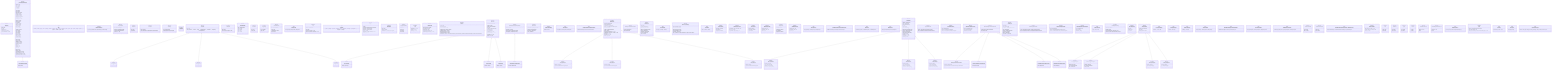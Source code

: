classDiagram
class MenuProp {
  <<interface>>
  name: string
  icon: any
  component: any
  needsReport?: boolean
  openedOnMobile?: boolean
}



class GenericContainerProps {
  <<interface>>
  element?: any
  xxxl?: boolean
  xxl?: boolean
  xl?: boolean
  lg?: boolean
  sm?: boolean
  full?: boolean
  horizontal?: boolean
  vertical?: boolean
  rounded?: boolean
  colorless?: boolean
  transparent?: boolean
  primary?: boolean
  secondary?: boolean
  tertiary?: boolean
  black?: boolean
  red?: boolean
  orange?: boolean
  amber?: boolean
  yellow?: boolean
  lime?: boolean
  green?: boolean
  emerald?: boolean
  teal?: boolean
  cyan?: boolean
  sky?: boolean
  blue?: boolean
  indigo?: boolean
  violet?: boolean
  purple?: boolean
  fuchsia?: boolean
  pink?: boolean
  rose?: boolean
  clickable?: boolean
  focusable?: boolean
  disabled?: boolean
  svg?: any
  leftSvg?: any
  rightSvg?: any
  src?: string
  leftSrc?: string
  rightSrc?: string
  containerClasses?: string
  illustrationClasses?: string
  leftIllustrationClasses?: string
  rightIllustrationClasses?: string
}



class GenericIllustrationProps {
  <<interface>>
  right?: boolean
}

GenericContainerProps <|-- GenericIllustrationProps

class Color {
  <<type>>
  | 'black'   | 'white'   | 'gray'   | 'red'   | 'orange'   | 'amber'   | 'yellow'   | 'lime'   | 'green'   | 'emerald'   | 'teal'   | 'cyan'   | 'sky'   | 'blue'   | 'indigo'   | 'violet'   | 'purple'   | 'fuchsia'   | 'pink'   | 'rose'
}



class MathNumberObject {
  <<interface>>
  [key: string]: MathNumber | MathNumber[] | MathNumber[][]
}



class ComputedData {
  <<interface>>
  raw: MathNumberObject
  parameters: MathNumberObject
  computed: MathNumberObject
  compute: #40;#41; =#62; void
}



class DataLabel {
  <<interface>>
  name: string
  unit: MathUnit
}



class DataValue {
  <<interface>>
  label: DataLabel
  value: MathNumber | MathNumber[] | MathNumber[][]
}



class BaseDrop {
  <<interface>>
  data: ComputedData
  additionnalFields: MachineField[]
}



class JSONDrop {
  <<interface>>

}



class BaseField {
  <<interface>>
  label: string
  value: | boolean     | number     | string     | SlidableNumber     | DateValue     | LongString     | SelectableString
}



class JSONField {
  <<interface>>
  label: string
  value: boolean | number | string
}



class SlidableNumber {
  <<interface>>
  kind: 'slidableNumber'
  value: number
  step: number
  min: number
  max: number
}



class DateValue {
  <<interface>>
  kind: 'date'
  value: string
}



class LongString {
  <<interface>>
  kind: 'longString'
  value: string
}



class SelectableString {
  <<interface>>
  kind: 'selectableString'
  value: string
  possibleValues: string[]
  strict: boolean
}



class HeavydynField {
  <<interface>>

}

BaseField <|-- HeavydynField

class MaxidynField {
  <<interface>>

}

BaseField <|-- MaxidynField

class MinidynField {
  <<interface>>

}

BaseField <|-- MinidynField

class MachineField {
  <<type>>
  HeavydynField | MaxidynField | MinidynField
}



class Icon {
  <<interface>>
  element: HTMLElement
  color: string
  setText: #40;text: string#41; =#62; void
  setIcon: #40;iconName: IconName#41; =#62; void
}



class IconName {
  <<type>>
  | 'circle'   | 'triangle'   | 'square'   | 'rhombus'   | 'flare'   | 'pentagon'   | 'hexagon'   | 'hexagonAlt'   | 'heptagon'   | 'octagon'
}



class Image {
  <<interface>>
  id: string
  sourceData: mapboxgl.ImageSourceRaw
  markerNW: mapboxgl.Marker
  markerSE: mapboxgl.Marker
  opacity: number
  addToMap: #40;isVisible: boolean#41; =#62; void
  remove: #40;#41; =#62; void
}



class JSONImage {
  <<interface>>
  name: string
  opacity?: number
  coordinates?: #123;     nw: LngLat     se: LngLat   #125;
}



class ImageCoordinates {
  <<interface>>
  tl: XYCoord
  tr: XYCoord
  bl: XYCoord
  br: XYCoord
}



class Line {
  <<interface>>
  addToMap: #40;#41; =#62; void
  update: #40;#41; =#62; void
  remove: #40;#41; =#62; void
}



class MathNumber {
  <<interface>>
  value: math.Unit | number
  unit: MathUnit | string
  displayString: string
  displayStringWithUnit: string
  updateDisplayedStrings: #40;#41; =#62; void
}



class MathUnit {
  <<interface>>
  name: string
  currentUnit: string
  currentPrecision: number
  possibleSettings: [string, number][]
  possiblePrecisions: number[]
  minDisplayedValue?: number
  maxDisplayedValue?: number
  thresholds?: #123;     selected: PredefinedThreshold | CustomThreshold | null     list: PredefinedThreshold[]     // custom: CustomThreshold   #125;
}



class BasePoint {
  <<interface>>
  machine: MachineName
  number: number
  marker: mapboxgl.Marker
  icon: Icon
  settings: JSONPointSettings
  zone: Zone | null
  data: DataValue[]
  updateText: #40;#41; =#62; void
  updateVisibility: #40;#41; =#62; void
  addToMap: #40;#41; =#62; void
  remove: #40;#41; =#62; void
}



class BasePointCreatorParameters {
  <<interface>>
  machine: MachineName
}

MachinePointCreatorParameters <|-- BasePointCreatorParameters

class JSONPoint {
  <<interface>>
  coordinates: mapboxgl.LngLatLike
  settings: JSONPointSettings
  informations: JSONField[]
  drops: JSONDrop[]
}



class JSONPointSettings {
  <<interface>>
  isVisible: boolean
}



class HeavydynPoint {
  <<interface>>
  machine: 'Heavydyn'
}

BasePoint <|-- HeavydynPoint

class MaxidynPoint {
  <<interface>>
  machine: 'Maxidyn'
}

BasePoint <|-- MaxidynPoint

class MinidynPoint {
  <<interface>>
  machine: 'Minidyn'
}

BasePoint <|-- MinidynPoint

class MachinePoint {
  <<type>>
  HeavydynPoint | MaxidynPoint | MinidynPoint
}



class PartialMachinePoint~MachinePoint~ {
  <<type>>
  PartialExtendedObject#60;   BasePoint,   MachinePoint #62;
}



class MachinePointCreatorParameters {
  <<interface>>
  number: number
  iconName: IconName
  projectSettings: JSONProjectSettings
  reportSettings: JSONReportSettings
}



class BaseProject {
  <<interface>>
  machine: MachineName
  name: MachineField
  informations: MachineField[]
  reports: SelectableList#60;MachineReport#62;
  units: MachineUnits
  settings: JSONProjectSettings
  images: Image[]
  refreshLinesAndImages: #40;#41; =#62; void
  setMapStyle: #40;styleIndex: number#41; =#62; void
  fitOnMap: #40;#41; =#62; void
  addToMap: #40;#41; =#62; void
  remove: #40;#41; =#62; void
}



class BaseProjectCreatorParameters {
  <<interface>>
  machine: MachineName
  units: MachineUnits
}



class JSONProject {
  <<interface>>
  name: string
  machine: MachineName
  selectedReport?: number
  settings: JSONProjectSettings
  images: JSONImage[]
  informations: JSONField[]
  reports: JSONReport[]
  units: JSONUnits
}



class MachineName {
  <<type>>
  'Heavydyn' | 'Maxidyn' | 'Minidyn'
}



class JSONProjectSettings {
  <<interface>>
  arePointsVisible: boolean
  arePointsLinked: boolean
  arePointsLocked: boolean
  areImagesVisible: boolean
  pointsState: PointsState
  map: #123;     styleIndex: number     coordinates?: LngLat     zoom?: number   #125;
}



class PointsState {
  <<type>>
  'value' | 'number' | 'nothing'
}



class HeavydynProject {
  <<interface>>
  machine: 'Heavydyn'
  reports: SelectableList#60;HeavydynReport#62;
}

BaseProject <|-- HeavydynProject

class HeavydynUnits {
  <<interface>>
  deformation: MathUnit
  load: MathUnit
  temperature: MathUnit
}



class JSONHeavydynUnits {
  <<interface>>
  deformation: 'mm' | '1/100 mm' | 'um'
  load: 'N' | 'kN' | 'lbs'
  temperature: 'degC' | 'degF' | 'K'
}



class MaxidynProject {
  <<interface>>
  machine: 'Maxidyn'
  reports: SelectableList#60;MaxidynReport#62;
}

BaseProject <|-- MaxidynProject

class MaxidynUnits {
  <<interface>>
  modulus: MathUnit
  deformation: MathUnit
  load: MathUnit
}



class JSONMaxidynUnits {
  <<interface>>
  modulus: 'MPa' | 'kN'
  deformation: 'mm' | 'um'
  load: 'N' | 'kN'
}



class MinidynProject {
  <<interface>>
  machine: 'Minidyn'
  reports: SelectableList#60;MinidynReport#62;
}

BaseProject <|-- MinidynProject

class MinidynUnits {
  <<interface>>
  modulus: MathUnit
  deformation: MathUnit
  load: MathUnit
  temperature: MathUnit
}



class JSONMinidynUnits {
  <<interface>>
  modulus: 'MPa' | 'kN'
  deformation: 'mm' | 'um'
  load: 'N' | 'kN'
}



class MachineProject {
  <<type>>
  HeavydynProject | MaxidynProject | MinidynProject
}



class PartialMachineProject~MachineProject~ {
  <<type>>
  PartialExtendedObject#60;   BaseProject,   MachineProject #62;
}



class JSONUnits {
  <<type>>
  JSONHeavydynUnits | JSONMaxidynUnits | JSONMinidynUnits
}



class MachineUnits {
  <<type>>
  HeavydynUnits | MaxidynUnits | MinidynUnits
}



class BaseReport {
  <<interface>>
  machine: MachineName
  name: MachineField
  points: MachinePoint[]
  line: Line
  zones: Zone[]
  screenshots: string[]
  dataLabels: ReportDataLabels
  settings: JSONReportSettings
  platform: MachineField[]
  informations: MachineField[]
  isOnMap: boolean
  fitOnMap: #40;#41; =#62; void
  addToMap: #40;#41; =#62; void
  remove: #40;#41; =#62; void
}



class ReportDataLabels {
  <<interface>>
  groups: SelectableList#60;GroupedDataLabels#62;
  table: SelectableList#60;TableDataLabelsParameters#62;
}



class GroupedDataLabels {
  <<interface>>
  from: DataLabelsFrom
  choices: SelectableList#60;DataLabel#62;
  indexes?: SelectableList#60;MachineDropIndex#62;
}



class TableDataLabelsParameters {
  <<interface>>
  group: GroupedDataLabels
  index?: MachineDropIndex
  dataLabels: DataLabel[]
}



class BaseReportCreatorParameters {
  <<interface>>
  machine: MachineName
  groupedDataLabels: SelectableList#60;GroupedDataLabels#62;
}

MachineReportCreatorParameters <|-- BaseReportCreatorParameters

class JSONReport {
  <<interface>>
  name: string
  points: JSONPoint[]
  dataLabels: JSONReportDataLabels
  zones: JSONZone[]
  settings: JSONReportSettings
  screenshots: number[]
  platform: JSONField[]
  informations: JSONField[]
}



class JSONReportDataLabels {
  <<interface>>
  groups: SelectableList#60;number, JSONGroupedDataLabels#62;
  table: SelectableList#60;number, JSONTableDataLabelsParameters#62;
}



class JSONGroupedDataLabels {
  <<interface>>
  from: DataLabelsFrom
  choices: SelectableOptionalList#60;number, string#62;
  indexes?: SelectableList#60;number, MachineDropIndex#62;
}



class JSONTableDataLabelsParameters {
  <<interface>>
  from: DataLabelsFrom
  index?: number
  dataLabels: string[]
}



class DataLabelsFrom {
  <<type>>
  'Drop' | 'Test' | 'Zone'
}



class JSONReportSettings {
  <<interface>>
  iconName: IconName
  isVisible: boolean
  selectedColorization: 'Threshold' | 'Zone'
  threshold: #123;     colors: ThresholdColors     custom: #123;#125;   #125;
}



class ThresholdColors {
  <<interface>>
  low: Color
  middle: Color
  high: Color
}



class BaseDropIndex {
  <<interface>>
  machine: MachineName
  type: string
  displayedIndex: number
}



class HeavydynReport {
  <<interface>>
  machine: 'Heavydyn'
  points: HeavydynPoint[]
  platform: HeavydynField[]
  informations: HeavydynField[]
}

BaseReport <|-- HeavydynReport

class HeavydynReportCreatorParameters {
  <<interface>>
  units: HeavydynUnits
}

MachineReportCreatorParameters <|-- HeavydynReportCreatorParameters

class HeavydynDropType {
  <<type>>
  'Distance' | 'Load' | 'Time'
}



class HeavydynDropIndex {
  <<interface>>
  machine: 'Heavydyn'
  type: HeavydynDropType
  value: MathNumber
}

BaseDropIndex <|-- HeavydynDropIndex

class JSONHeavydynDropIndex {
  <<interface>>
  machine: 'Heavydyn'
  type: HeavydynDropType
  value: number
}

BaseDropIndex <|-- JSONHeavydynDropIndex

class MaxidynReport {
  <<interface>>
  machine: 'Maxidyn'
  points: MaxidynPoint[]
  platform: MaxidynField[]
  informations: MaxidynField[]
}

BaseReport <|-- MaxidynReport

class MaxidynReportCreatorParameters {
  <<interface>>
  units: MaxidynUnits
}

MachineReportCreatorParameters <|-- MaxidynReportCreatorParameters

class MaxidynDropType {
  <<type>>
  'Training' | 'Averaging'
}



class MaxidynDropIndex {
  <<interface>>
  machine: 'Maxidyn'
  type: MaxidynDropType
}

BaseDropIndex <|-- MaxidynDropIndex

class MinidynReport {
  <<interface>>
  machine: 'Minidyn'
  points: MinidynPoint[]
  platform: MinidynField[]
  informations: MinidynField[]
}

BaseReport <|-- MinidynReport

class MinidynReportCreatorParameters {
  <<interface>>
  units: MinidynUnits
}

MachineReportCreatorParameters <|-- MinidynReportCreatorParameters

class MinidynDropType {
  <<type>>
  'Training' | 'Averaging'
}



class MinidynDropIndex {
  <<interface>>
  machine: 'Minidyn'
  type: MinidynDropType
}

BaseDropIndex <|-- MinidynDropIndex

class MachineReport {
  <<type>>
  HeavydynReport | MaxidynReport | MinidynReport
}



class PartialMachineReport~MachineReport~ {
  <<type>>
  PartialExtendedObject#60;   BaseReport,   MachineReport #62;
}



class MachineReportCreatorParameters {
  <<interface>>
  projectSettings: JSONProjectSettings
  units: MachineUnits
}



class MachineDropIndex {
  <<type>>
  HeavydynDropIndex | MaxidynDropIndex | MinidynDropIndex
}



class JSONMachineDropIndex {
  <<type>>
  | JSONHeavydynDropIndex   | MaxidynDropIndex   | MinidynDropIndex
}



class CustomThreshold {
  <<interface>>
  name: string
  value: number
}



class PredefinedThreshold {
  <<interface>>
  name: string
  value: number
}



class PartialExtendedObject~BaseObject, MachineObject~ {
  <<type>>
  Required#60;BaseObject#62; &   Partial#60;Omit#60;MachineObject, keyof BaseObject#62;#62;
}



class WatcherHandler {
  <<interface>>
  add: #40;stop: #40;#41; =#62; void#41; =#62; void
  remove: #40;stop: #40;#41; =#62; void#41; =#62; void
  clean: #40;#41; =#62; void
}



class Zone {
  <<interface>>
  name: string
  color: Color
}



class JSONZone {
  <<interface>>
  name: string
  color?: Color
}



class LngLat {
  <<interface>>
  lng: number
  lat: number
}



class XYCoord {
  <<interface>>
  x: number
  y: number
}



class SelectableList~S, L~ {
  <<interface>>
  selected: S | null
  list: L[]
}



class SelectableOptionalList~S, L~ {
  <<interface>>
  selected: S | null
  list?: L[]
}



class DeepRequired~T~ {
  <<type>>
  #123;   [K in keyof T]: Required#60;DeepRequired#60;T[K]#62;#62; #125;
}



class Store {
  <<interface>>
  projects: SelectableList#60;MachineProject#62;
  map: mapboxgl.Map | null
  save: #40;key: StoreKeys, value: StoreSaveableTypes#41; =#62; void
}



class StoreKeys {
  <<type>>
  Exclude#60;keyof Store, 'save'#62;
}



class StoreTypes {
  <<type>>
  Store[keyof Store]
}



class StoreSaveableTypes {
  <<type>>
  Extract#60;   StoreTypes,   string[] | number[] | boolean[] | string | number | boolean | null #62;
}